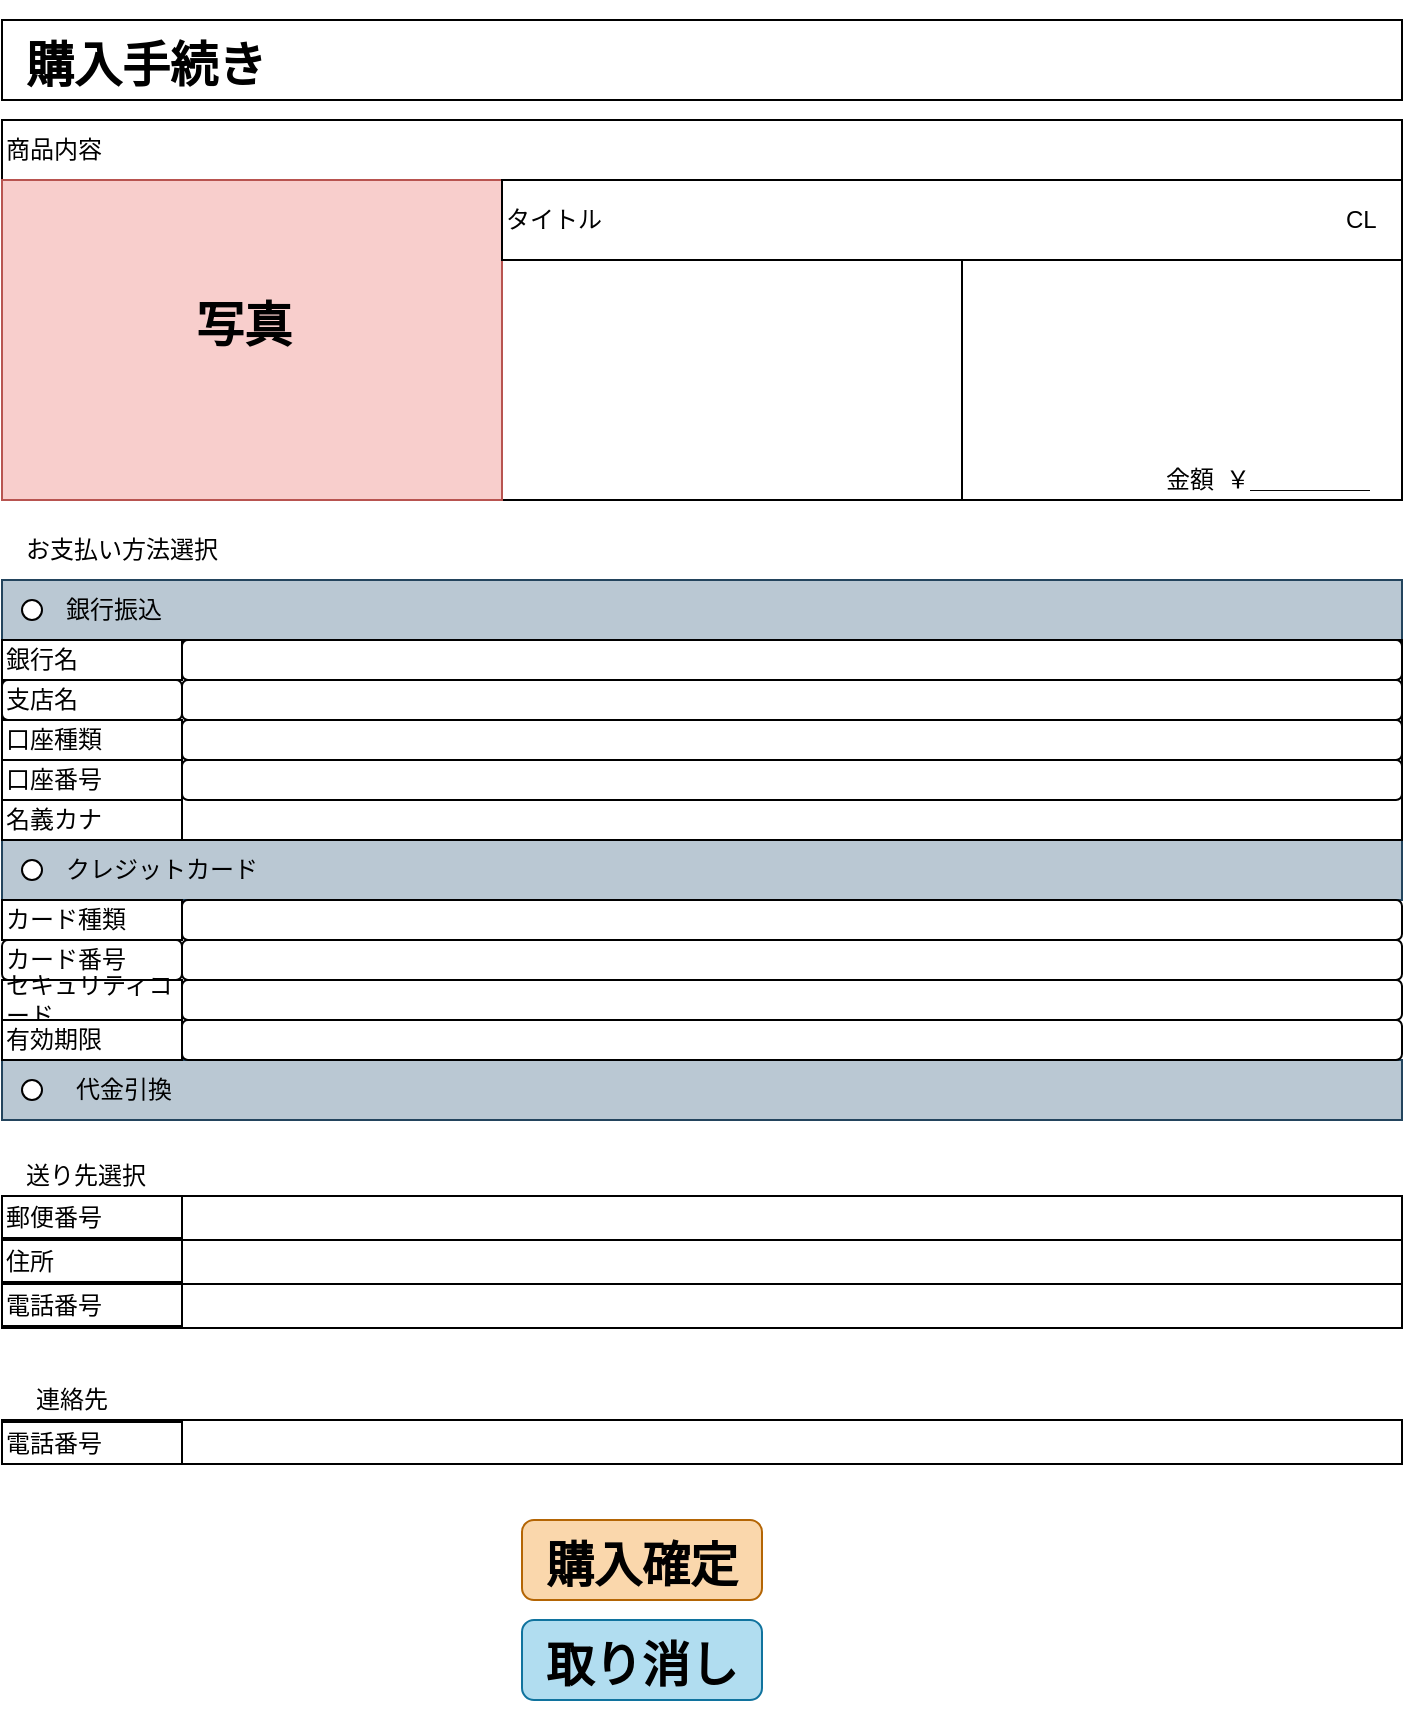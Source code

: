 <mxfile version="10.8.5" type="github"><diagram id="Ht9EcekFIHFjRz9MwYSq" name="Page-1"><mxGraphModel dx="737" dy="648" grid="1" gridSize="10" guides="1" tooltips="1" connect="1" arrows="1" fold="1" page="1" pageScale="1" pageWidth="1169" pageHeight="1654" math="0" shadow="0"><root><mxCell id="0"/><mxCell id="1" parent="0"/><mxCell id="4ins6YblSZ3x6_fa4jHJ-1" value="" style="rounded=0;whiteSpace=wrap;html=1;strokeWidth=1;fillColor=none;gradientColor=none;align=left;" parent="1" vertex="1"><mxGeometry x="20" y="20" width="700" height="40" as="geometry"/></mxCell><mxCell id="4ins6YblSZ3x6_fa4jHJ-2" value="&lt;h1&gt;購入手続き&lt;/h1&gt;" style="text;html=1;resizable=0;points=[];autosize=1;align=left;verticalAlign=top;spacingTop=-4;" parent="1" vertex="1"><mxGeometry x="30" y="10" width="140" height="50" as="geometry"/></mxCell><mxCell id="4ins6YblSZ3x6_fa4jHJ-6" value="" style="rounded=0;whiteSpace=wrap;html=1;strokeWidth=1;fillColor=none;gradientColor=none;align=left;" parent="1" vertex="1"><mxGeometry x="20" y="70" width="700" height="190" as="geometry"/></mxCell><mxCell id="4ins6YblSZ3x6_fa4jHJ-7" value="商品内容" style="rounded=0;whiteSpace=wrap;html=1;strokeWidth=1;align=left;" parent="1" vertex="1"><mxGeometry x="20" y="70" width="700" height="30" as="geometry"/></mxCell><mxCell id="4ins6YblSZ3x6_fa4jHJ-8" value="&lt;h1&gt;&lt;br&gt;&lt;/h1&gt;" style="rounded=0;whiteSpace=wrap;html=1;strokeWidth=1;fillColor=#f8cecc;align=left;strokeColor=#b85450;" parent="1" vertex="1"><mxGeometry x="20" y="100" width="250" height="160" as="geometry"/></mxCell><mxCell id="4ins6YblSZ3x6_fa4jHJ-9" value="&lt;h1&gt;写真&lt;/h1&gt;" style="text;html=1;resizable=0;points=[];autosize=1;align=left;verticalAlign=top;spacingTop=-4;" parent="1" vertex="1"><mxGeometry x="115" y="140" width="60" height="50" as="geometry"/></mxCell><mxCell id="4ins6YblSZ3x6_fa4jHJ-11" value="タイトル　　　　　　　　　　　　　　　　　　　　　　　　　　　　　　　CL" style="rounded=0;whiteSpace=wrap;html=1;strokeWidth=1;fillColor=none;gradientColor=none;align=left;" parent="1" vertex="1"><mxGeometry x="270" y="100" width="450" height="40" as="geometry"/></mxCell><mxCell id="4ins6YblSZ3x6_fa4jHJ-12" value="" style="rounded=0;whiteSpace=wrap;html=1;strokeWidth=1;fillColor=none;gradientColor=none;align=left;" parent="1" vertex="1"><mxGeometry x="500" y="140" width="220" height="120" as="geometry"/></mxCell><mxCell id="4ins6YblSZ3x6_fa4jHJ-14" value="金額" style="text;html=1;resizable=0;points=[];autosize=1;align=left;verticalAlign=top;spacingTop=-4;" parent="1" vertex="1"><mxGeometry x="600" y="240" width="40" height="20" as="geometry"/></mxCell><mxCell id="4ins6YblSZ3x6_fa4jHJ-15" value="￥＿＿＿＿＿" style="text;html=1;resizable=0;points=[];autosize=1;align=left;verticalAlign=top;spacingTop=-4;" parent="1" vertex="1"><mxGeometry x="630" y="240" width="90" height="20" as="geometry"/></mxCell><mxCell id="4ins6YblSZ3x6_fa4jHJ-16" value="" style="rounded=0;whiteSpace=wrap;html=1;strokeWidth=1;fillColor=#bac8d3;align=left;strokeColor=#23445d;" parent="1" vertex="1"><mxGeometry x="20" y="300" width="700" height="30" as="geometry"/></mxCell><mxCell id="4ins6YblSZ3x6_fa4jHJ-19" value="お支払い方法選択" style="text;html=1;resizable=0;points=[];autosize=1;align=left;verticalAlign=top;spacingTop=-4;" parent="1" vertex="1"><mxGeometry x="30" y="275" width="110" height="20" as="geometry"/></mxCell><mxCell id="4ins6YblSZ3x6_fa4jHJ-22" value="" style="rounded=0;whiteSpace=wrap;html=1;strokeWidth=1;fillColor=#bac8d3;align=left;strokeColor=#23445d;" parent="1" vertex="1"><mxGeometry x="20" y="430" width="700" height="30" as="geometry"/></mxCell><mxCell id="4ins6YblSZ3x6_fa4jHJ-23" value="" style="rounded=0;whiteSpace=wrap;html=1;strokeWidth=1;fillColor=#bac8d3;align=left;strokeColor=#23445d;" parent="1" vertex="1"><mxGeometry x="20" y="540" width="700" height="30" as="geometry"/></mxCell><mxCell id="4ins6YblSZ3x6_fa4jHJ-25" value="銀行振込" style="text;html=1;resizable=0;points=[];autosize=1;align=left;verticalAlign=top;spacingTop=-4;" parent="1" vertex="1"><mxGeometry x="50" y="305" width="60" height="20" as="geometry"/></mxCell><mxCell id="4ins6YblSZ3x6_fa4jHJ-26" value="クレジットカード" style="text;html=1;resizable=0;points=[];autosize=1;align=left;verticalAlign=top;spacingTop=-4;" parent="1" vertex="1"><mxGeometry x="50" y="435" width="110" height="20" as="geometry"/></mxCell><mxCell id="4ins6YblSZ3x6_fa4jHJ-27" value="代金引換" style="text;html=1;resizable=0;points=[];autosize=1;align=left;verticalAlign=top;spacingTop=-4;" parent="1" vertex="1"><mxGeometry x="55" y="545" width="60" height="20" as="geometry"/></mxCell><mxCell id="4ins6YblSZ3x6_fa4jHJ-30" value="" style="ellipse;whiteSpace=wrap;html=1;aspect=fixed;strokeWidth=1;align=left;" parent="1" vertex="1"><mxGeometry x="30" y="310" width="10" height="10" as="geometry"/></mxCell><mxCell id="4ins6YblSZ3x6_fa4jHJ-31" value="" style="ellipse;whiteSpace=wrap;html=1;aspect=fixed;strokeWidth=1;align=left;" parent="1" vertex="1"><mxGeometry x="30" y="440" width="10" height="10" as="geometry"/></mxCell><mxCell id="4ins6YblSZ3x6_fa4jHJ-32" value="" style="ellipse;whiteSpace=wrap;html=1;aspect=fixed;strokeWidth=1;align=left;" parent="1" vertex="1"><mxGeometry x="30" y="550" width="10" height="10" as="geometry"/></mxCell><mxCell id="4ins6YblSZ3x6_fa4jHJ-34" value="" style="rounded=1;whiteSpace=wrap;html=1;strokeWidth=1;fillColor=#fad7ac;align=left;strokeColor=#b46504;" parent="1" vertex="1"><mxGeometry x="280" y="770" width="120" height="40" as="geometry"/></mxCell><mxCell id="4ins6YblSZ3x6_fa4jHJ-36" value="" style="rounded=1;whiteSpace=wrap;html=1;strokeWidth=1;fillColor=#b1ddf0;align=left;strokeColor=#10739e;" parent="1" vertex="1"><mxGeometry x="280" y="820" width="120" height="40" as="geometry"/></mxCell><mxCell id="4ins6YblSZ3x6_fa4jHJ-37" value="&lt;h1&gt;購入確定&lt;/h1&gt;" style="text;html=1;resizable=0;points=[];autosize=1;align=left;verticalAlign=top;spacingTop=-4;" parent="1" vertex="1"><mxGeometry x="290" y="760" width="110" height="50" as="geometry"/></mxCell><mxCell id="4ins6YblSZ3x6_fa4jHJ-38" value="&lt;h1&gt;取り消し&lt;/h1&gt;" style="text;html=1;resizable=0;points=[];autosize=1;align=left;verticalAlign=top;spacingTop=-4;" parent="1" vertex="1"><mxGeometry x="290" y="810" width="110" height="50" as="geometry"/></mxCell><mxCell id="4ins6YblSZ3x6_fa4jHJ-45" value="" style="rounded=0;whiteSpace=wrap;html=1;strokeWidth=1;align=left;" parent="1" vertex="1"><mxGeometry x="20" y="330" width="700" height="100" as="geometry"/></mxCell><mxCell id="4ins6YblSZ3x6_fa4jHJ-46" value="" style="rounded=1;whiteSpace=wrap;html=1;strokeWidth=1;align=left;" parent="1" vertex="1"><mxGeometry x="110" y="330" width="610" height="20" as="geometry"/></mxCell><mxCell id="4ins6YblSZ3x6_fa4jHJ-47" value="" style="rounded=1;whiteSpace=wrap;html=1;strokeWidth=1;align=left;" parent="1" vertex="1"><mxGeometry x="110" y="350" width="610" height="20" as="geometry"/></mxCell><mxCell id="4ins6YblSZ3x6_fa4jHJ-48" value="" style="rounded=1;whiteSpace=wrap;html=1;strokeWidth=1;align=left;" parent="1" vertex="1"><mxGeometry x="110" y="370" width="610" height="20" as="geometry"/></mxCell><mxCell id="4ins6YblSZ3x6_fa4jHJ-49" value="" style="rounded=1;whiteSpace=wrap;html=1;strokeWidth=1;align=left;" parent="1" vertex="1"><mxGeometry x="110" y="390" width="610" height="20" as="geometry"/></mxCell><mxCell id="4ins6YblSZ3x6_fa4jHJ-52" value="銀行名" style="rounded=0;whiteSpace=wrap;html=1;strokeWidth=1;align=left;" parent="1" vertex="1"><mxGeometry x="20" y="330" width="90" height="20" as="geometry"/></mxCell><mxCell id="4ins6YblSZ3x6_fa4jHJ-53" value="支店名" style="rounded=1;whiteSpace=wrap;html=1;strokeWidth=1;align=left;" parent="1" vertex="1"><mxGeometry x="20" y="350" width="90" height="20" as="geometry"/></mxCell><mxCell id="4ins6YblSZ3x6_fa4jHJ-54" value="口座種類" style="rounded=0;whiteSpace=wrap;html=1;strokeWidth=1;align=left;" parent="1" vertex="1"><mxGeometry x="20" y="370" width="90" height="20" as="geometry"/></mxCell><mxCell id="4ins6YblSZ3x6_fa4jHJ-55" value="口座番号" style="rounded=0;whiteSpace=wrap;html=1;strokeWidth=1;align=left;" parent="1" vertex="1"><mxGeometry x="20" y="390" width="90" height="20" as="geometry"/></mxCell><mxCell id="4ins6YblSZ3x6_fa4jHJ-57" value="名義カナ" style="rounded=0;whiteSpace=wrap;html=1;strokeWidth=1;align=left;" parent="1" vertex="1"><mxGeometry x="20" y="410" width="90" height="20" as="geometry"/></mxCell><mxCell id="4ins6YblSZ3x6_fa4jHJ-58" value="" style="rounded=1;whiteSpace=wrap;html=1;strokeWidth=1;align=left;" parent="1" vertex="1"><mxGeometry x="110" y="460" width="610" height="20" as="geometry"/></mxCell><mxCell id="4ins6YblSZ3x6_fa4jHJ-59" value="" style="rounded=1;whiteSpace=wrap;html=1;strokeWidth=1;align=left;" parent="1" vertex="1"><mxGeometry x="110" y="480" width="610" height="20" as="geometry"/></mxCell><mxCell id="4ins6YblSZ3x6_fa4jHJ-60" value="" style="rounded=1;whiteSpace=wrap;html=1;strokeWidth=1;align=left;" parent="1" vertex="1"><mxGeometry x="110" y="500" width="610" height="20" as="geometry"/></mxCell><mxCell id="4ins6YblSZ3x6_fa4jHJ-61" value="" style="rounded=1;whiteSpace=wrap;html=1;strokeWidth=1;align=left;" parent="1" vertex="1"><mxGeometry x="110" y="520" width="610" height="20" as="geometry"/></mxCell><mxCell id="4ins6YblSZ3x6_fa4jHJ-62" value="カード種類" style="rounded=0;whiteSpace=wrap;html=1;strokeWidth=1;align=left;" parent="1" vertex="1"><mxGeometry x="20" y="460" width="90" height="20" as="geometry"/></mxCell><mxCell id="4ins6YblSZ3x6_fa4jHJ-63" value="カード番号" style="rounded=1;whiteSpace=wrap;html=1;strokeWidth=1;align=left;" parent="1" vertex="1"><mxGeometry x="20" y="480" width="90" height="20" as="geometry"/></mxCell><mxCell id="4ins6YblSZ3x6_fa4jHJ-64" value="セキュリティコード" style="rounded=0;whiteSpace=wrap;html=1;strokeWidth=1;align=left;" parent="1" vertex="1"><mxGeometry x="20" y="500" width="90" height="20" as="geometry"/></mxCell><mxCell id="4ins6YblSZ3x6_fa4jHJ-65" value="有効期限" style="rounded=0;whiteSpace=wrap;html=1;strokeWidth=1;align=left;" parent="1" vertex="1"><mxGeometry x="20" y="520" width="90" height="20" as="geometry"/></mxCell><mxCell id="4ins6YblSZ3x6_fa4jHJ-75" value="送り先選択" style="text;html=1;resizable=0;points=[];autosize=1;align=left;verticalAlign=top;spacingTop=-4;" parent="1" vertex="1"><mxGeometry x="30" y="588" width="80" height="20" as="geometry"/></mxCell><mxCell id="4ins6YblSZ3x6_fa4jHJ-106" value="" style="rounded=0;whiteSpace=wrap;html=1;strokeWidth=1;fillColor=none;gradientColor=none;align=left;" parent="1" vertex="1"><mxGeometry x="20" y="608" width="700" height="22" as="geometry"/></mxCell><mxCell id="4ins6YblSZ3x6_fa4jHJ-108" value="" style="rounded=0;whiteSpace=wrap;html=1;strokeWidth=1;fillColor=none;gradientColor=none;align=left;" parent="1" vertex="1"><mxGeometry x="20" y="630" width="700" height="22" as="geometry"/></mxCell><mxCell id="4ins6YblSZ3x6_fa4jHJ-109" value="" style="rounded=0;whiteSpace=wrap;html=1;strokeWidth=1;fillColor=none;gradientColor=none;align=left;" parent="1" vertex="1"><mxGeometry x="20" y="652" width="700" height="22" as="geometry"/></mxCell><mxCell id="4ins6YblSZ3x6_fa4jHJ-110" value="郵便番号" style="rounded=0;whiteSpace=wrap;html=1;strokeWidth=1;fillColor=none;gradientColor=none;align=left;" parent="1" vertex="1"><mxGeometry x="20" y="608" width="90" height="21" as="geometry"/></mxCell><mxCell id="4ins6YblSZ3x6_fa4jHJ-111" value="住所" style="rounded=0;whiteSpace=wrap;html=1;strokeWidth=1;fillColor=none;gradientColor=none;align=left;" parent="1" vertex="1"><mxGeometry x="20" y="630" width="90" height="21" as="geometry"/></mxCell><mxCell id="4ins6YblSZ3x6_fa4jHJ-112" value="電話番号" style="rounded=0;whiteSpace=wrap;html=1;strokeWidth=1;fillColor=none;gradientColor=none;align=left;" parent="1" vertex="1"><mxGeometry x="20" y="652" width="90" height="21" as="geometry"/></mxCell><mxCell id="4ins6YblSZ3x6_fa4jHJ-115" value="連絡先" style="text;html=1;resizable=0;points=[];autosize=1;align=left;verticalAlign=top;spacingTop=-4;" parent="1" vertex="1"><mxGeometry x="35" y="700" width="50" height="20" as="geometry"/></mxCell><mxCell id="4ins6YblSZ3x6_fa4jHJ-118" value="" style="rounded=0;whiteSpace=wrap;html=1;strokeWidth=1;fillColor=none;gradientColor=none;align=left;" parent="1" vertex="1"><mxGeometry x="20" y="720" width="700" height="22" as="geometry"/></mxCell><mxCell id="4ins6YblSZ3x6_fa4jHJ-119" value="電話番号" style="rounded=0;whiteSpace=wrap;html=1;strokeWidth=1;fillColor=none;gradientColor=none;align=left;" parent="1" vertex="1"><mxGeometry x="20" y="721" width="90" height="21" as="geometry"/></mxCell></root></mxGraphModel></diagram></mxfile>